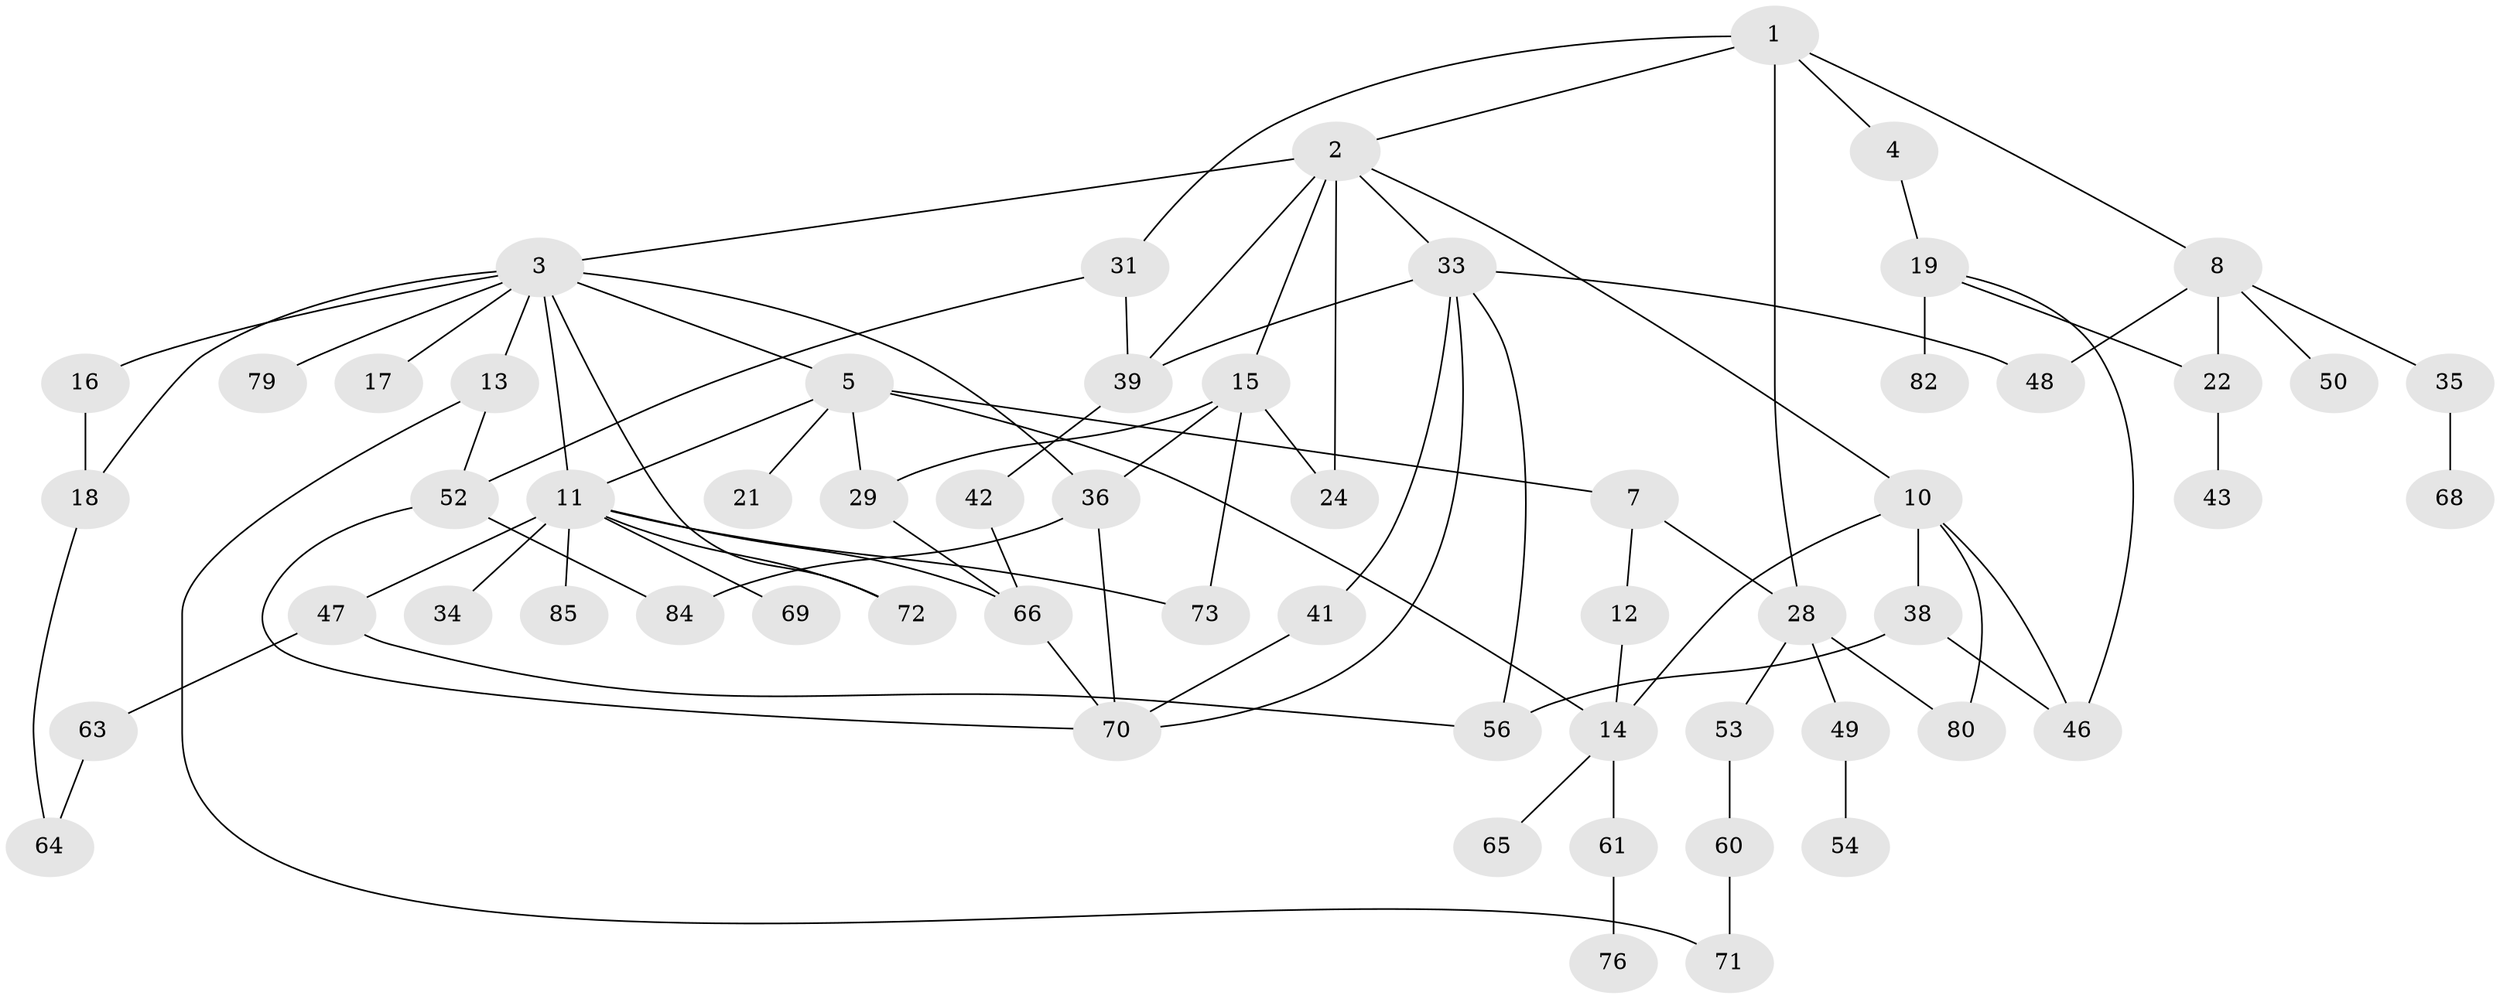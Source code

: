 // original degree distribution, {5: 0.058823529411764705, 6: 0.023529411764705882, 11: 0.011764705882352941, 2: 0.29411764705882354, 3: 0.24705882352941178, 4: 0.1411764705882353, 1: 0.2235294117647059}
// Generated by graph-tools (version 1.1) at 2025/10/02/27/25 16:10:52]
// undirected, 59 vertices, 87 edges
graph export_dot {
graph [start="1"]
  node [color=gray90,style=filled];
  1;
  2 [super="+9"];
  3 [super="+30"];
  4;
  5 [super="+6"];
  7;
  8 [super="+25"];
  10;
  11 [super="+26"];
  12 [super="+27"];
  13 [super="+23"];
  14 [super="+32"];
  15 [super="+67"];
  16;
  17;
  18 [super="+40"];
  19 [super="+20"];
  21;
  22 [super="+75"];
  24;
  28 [super="+45"];
  29 [super="+83"];
  31;
  33 [super="+37"];
  34;
  35 [super="+55"];
  36 [super="+58"];
  38 [super="+44"];
  39;
  41;
  42;
  43;
  46 [super="+57"];
  47;
  48 [super="+78"];
  49;
  50 [super="+51"];
  52 [super="+59"];
  53;
  54;
  56 [super="+81"];
  60 [super="+62"];
  61;
  63;
  64;
  65;
  66;
  68;
  69;
  70 [super="+77"];
  71;
  72 [super="+74"];
  73;
  76;
  79;
  80;
  82;
  84;
  85;
  1 -- 2;
  1 -- 4;
  1 -- 8;
  1 -- 28;
  1 -- 31;
  2 -- 3;
  2 -- 15;
  2 -- 33;
  2 -- 39;
  2 -- 24;
  2 -- 10;
  3 -- 5;
  3 -- 11;
  3 -- 13;
  3 -- 16;
  3 -- 17;
  3 -- 18;
  3 -- 72;
  3 -- 79;
  3 -- 36;
  4 -- 19;
  5 -- 7;
  5 -- 21;
  5 -- 29;
  5 -- 11;
  5 -- 14;
  7 -- 12;
  7 -- 28;
  8 -- 22;
  8 -- 50;
  8 -- 35;
  8 -- 48;
  10 -- 14;
  10 -- 38;
  10 -- 46;
  10 -- 80;
  11 -- 34;
  11 -- 47;
  11 -- 66;
  11 -- 85;
  11 -- 69;
  11 -- 72;
  11 -- 73;
  12 -- 14;
  13 -- 52;
  13 -- 71;
  14 -- 65;
  14 -- 61;
  15 -- 36;
  15 -- 24;
  15 -- 73;
  15 -- 29;
  16 -- 18;
  18 -- 64;
  19 -- 82 [weight=2];
  19 -- 22;
  19 -- 46;
  22 -- 43;
  28 -- 49;
  28 -- 53;
  28 -- 80;
  29 -- 66;
  31 -- 39;
  31 -- 52;
  33 -- 41;
  33 -- 70;
  33 -- 48;
  33 -- 56;
  33 -- 39;
  35 -- 68;
  36 -- 70;
  36 -- 84;
  38 -- 56;
  38 -- 46;
  39 -- 42;
  41 -- 70;
  42 -- 66;
  47 -- 63;
  47 -- 56;
  49 -- 54;
  52 -- 84;
  52 -- 70;
  53 -- 60;
  60 -- 71;
  61 -- 76;
  63 -- 64;
  66 -- 70;
}
